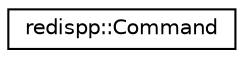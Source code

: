 digraph "Graphical Class Hierarchy"
{
  edge [fontname="Helvetica",fontsize="10",labelfontname="Helvetica",labelfontsize="10"];
  node [fontname="Helvetica",fontsize="10",shape=record];
  rankdir="LR";
  Node0 [label="redispp::Command",height=0.2,width=0.4,color="black", fillcolor="white", style="filled",URL="$structredispp_1_1_command.html"];
}

